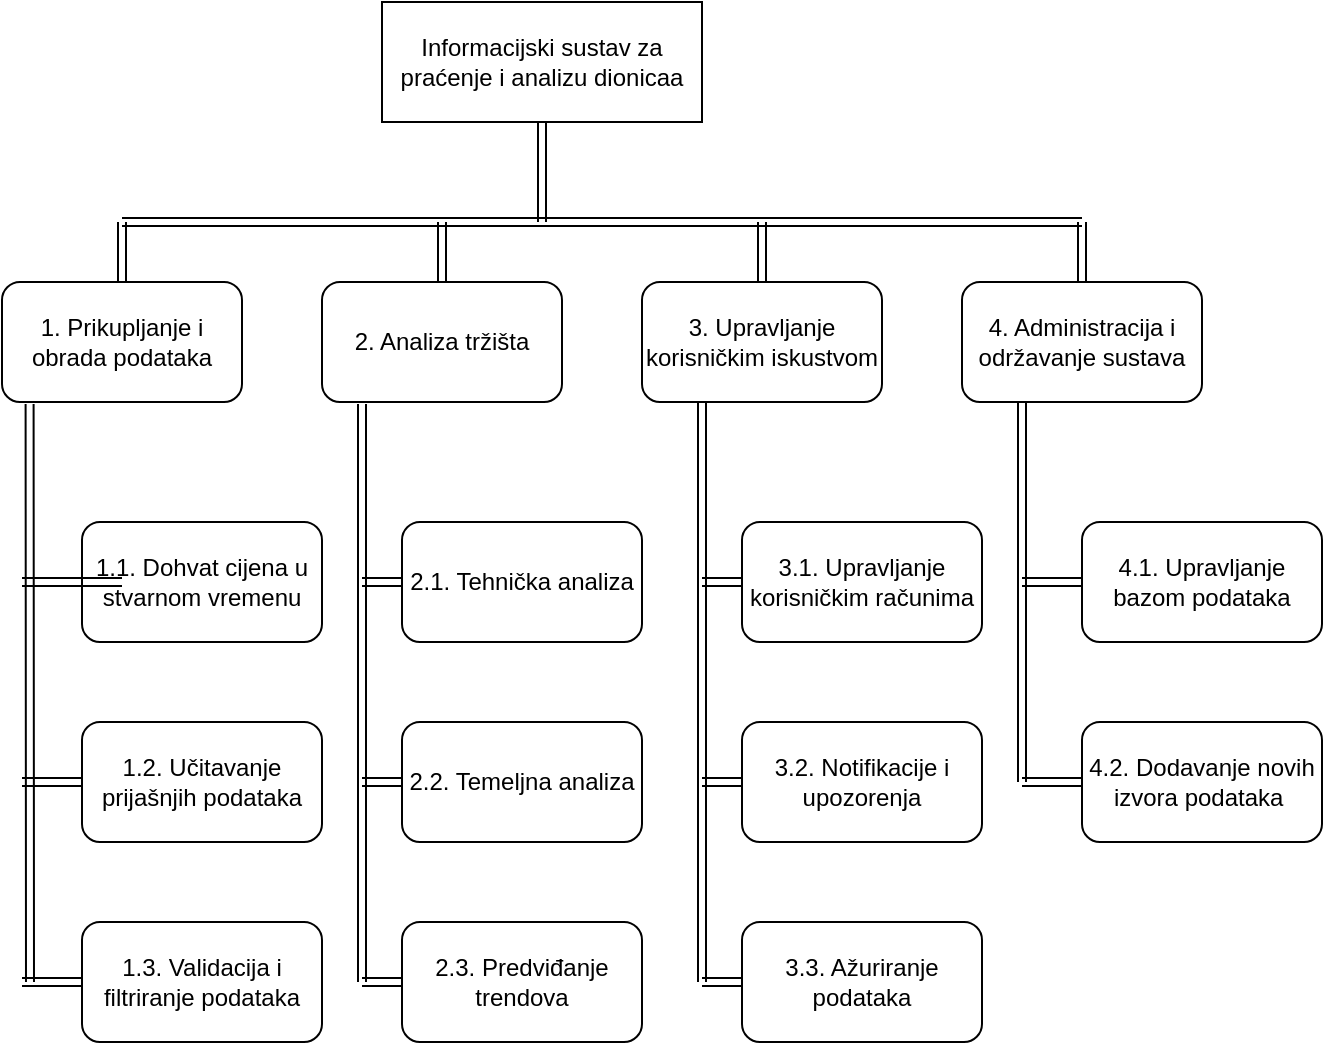 <mxfile version="27.0.8">
  <diagram name="Page-1" id="ah4-4o1aJsZ9hj4hK-Dv">
    <mxGraphModel dx="1722" dy="954" grid="1" gridSize="10" guides="1" tooltips="1" connect="1" arrows="1" fold="1" page="1" pageScale="1" pageWidth="827" pageHeight="1169" math="0" shadow="0">
      <root>
        <mxCell id="0" />
        <mxCell id="1" parent="0" />
        <mxCell id="g1hJZHoWsPPVvcOoxAAN-13" value="&lt;font&gt;Informacijski sustav za praćenje i analizu dionicaa&lt;/font&gt;" style="rounded=0;whiteSpace=wrap;html=1;fontColor=light-dark(#000000,#000000);fillColor=light-dark(#FFFFFF,#E0E0E0);strokeColor=light-dark(#000000,#000000);" parent="1" vertex="1">
          <mxGeometry x="320" y="210" width="160" height="60" as="geometry" />
        </mxCell>
        <mxCell id="K3CmXNry2SXfEpvoEd8a-2" value="&lt;font style=&quot;color: light-dark(rgb(0, 0, 0), rgb(0, 0, 0));&quot;&gt;1. Prikupljanje i obrada podataka&lt;/font&gt;" style="rounded=1;whiteSpace=wrap;html=1;fillColor=light-dark(#FFFFFF,#FFFFFF);" vertex="1" parent="1">
          <mxGeometry x="130" y="350" width="120" height="60" as="geometry" />
        </mxCell>
        <mxCell id="K3CmXNry2SXfEpvoEd8a-4" value="&lt;font style=&quot;color: light-dark(rgb(0, 0, 0), rgb(0, 0, 0));&quot;&gt;2. Analiza tržišta&lt;/font&gt;" style="rounded=1;whiteSpace=wrap;html=1;fillColor=light-dark(#FFFFFF,#FFFFFF);" vertex="1" parent="1">
          <mxGeometry x="290" y="350" width="120" height="60" as="geometry" />
        </mxCell>
        <mxCell id="K3CmXNry2SXfEpvoEd8a-5" value="&lt;font style=&quot;color: light-dark(rgb(0, 0, 0), rgb(0, 0, 0));&quot;&gt;3. Upravljanje korisničkim iskustvom&lt;/font&gt;" style="rounded=1;whiteSpace=wrap;html=1;fillColor=light-dark(#FFFFFF,#FFFFFF);" vertex="1" parent="1">
          <mxGeometry x="450" y="350" width="120" height="60" as="geometry" />
        </mxCell>
        <mxCell id="K3CmXNry2SXfEpvoEd8a-6" value="&lt;font style=&quot;color: light-dark(rgb(0, 0, 0), rgb(0, 0, 0));&quot;&gt;4. Administracija i održavanje sustava&lt;/font&gt;" style="rounded=1;whiteSpace=wrap;html=1;fillColor=light-dark(#FFFFFF,#FFFFFF);" vertex="1" parent="1">
          <mxGeometry x="610" y="350" width="120" height="60" as="geometry" />
        </mxCell>
        <mxCell id="K3CmXNry2SXfEpvoEd8a-7" value="&lt;font style=&quot;color: light-dark(rgb(0, 0, 0), rgb(0, 0, 0));&quot;&gt;1.1. Dohvat cijena u stvarnom vremenu&lt;/font&gt;" style="rounded=1;whiteSpace=wrap;html=1;fillColor=light-dark(#FFFFFF,#FFFFFF);" vertex="1" parent="1">
          <mxGeometry x="170" y="470" width="120" height="60" as="geometry" />
        </mxCell>
        <mxCell id="K3CmXNry2SXfEpvoEd8a-8" value="&lt;font style=&quot;color: light-dark(rgb(0, 0, 0), rgb(0, 0, 0));&quot;&gt;1.2. Učitavanje prijašnjih podataka&lt;/font&gt;" style="rounded=1;whiteSpace=wrap;html=1;fillColor=light-dark(#FFFFFF,#FFFFFF);" vertex="1" parent="1">
          <mxGeometry x="170" y="570" width="120" height="60" as="geometry" />
        </mxCell>
        <mxCell id="K3CmXNry2SXfEpvoEd8a-9" value="&lt;font style=&quot;color: light-dark(rgb(0, 0, 0), rgb(0, 0, 0));&quot;&gt;1.3. Validacija i filtriranje podataka&lt;/font&gt;" style="rounded=1;whiteSpace=wrap;html=1;fillColor=light-dark(#FFFFFF,#FFFFFF);" vertex="1" parent="1">
          <mxGeometry x="170" y="670" width="120" height="60" as="geometry" />
        </mxCell>
        <mxCell id="K3CmXNry2SXfEpvoEd8a-10" value="&lt;font style=&quot;color: light-dark(rgb(0, 0, 0), rgb(0, 0, 0));&quot;&gt;2.1. Tehnička analiza&lt;/font&gt;" style="rounded=1;whiteSpace=wrap;html=1;fillColor=light-dark(#FFFFFF,#FFFFFF);" vertex="1" parent="1">
          <mxGeometry x="330" y="470" width="120" height="60" as="geometry" />
        </mxCell>
        <mxCell id="K3CmXNry2SXfEpvoEd8a-11" value="&lt;font style=&quot;color: light-dark(rgb(0, 0, 0), rgb(0, 0, 0));&quot;&gt;2.2. Temeljna analiza&lt;/font&gt;" style="rounded=1;whiteSpace=wrap;html=1;fillColor=light-dark(#FFFFFF,#FFFFFF);" vertex="1" parent="1">
          <mxGeometry x="330" y="570" width="120" height="60" as="geometry" />
        </mxCell>
        <mxCell id="K3CmXNry2SXfEpvoEd8a-12" value="&lt;font style=&quot;color: light-dark(rgb(0, 0, 0), rgb(0, 0, 0));&quot;&gt;2.3. Predviđanje trendova&lt;/font&gt;" style="rounded=1;whiteSpace=wrap;html=1;fillColor=light-dark(#FFFFFF,#FFFFFF);" vertex="1" parent="1">
          <mxGeometry x="330" y="670" width="120" height="60" as="geometry" />
        </mxCell>
        <mxCell id="K3CmXNry2SXfEpvoEd8a-13" value="&lt;font style=&quot;color: light-dark(rgb(0, 0, 0), rgb(0, 0, 0));&quot;&gt;3.1. Upravljanje korisničkim računima&lt;/font&gt;" style="rounded=1;whiteSpace=wrap;html=1;fillColor=light-dark(#FFFFFF,#FFFFFF);" vertex="1" parent="1">
          <mxGeometry x="500" y="470" width="120" height="60" as="geometry" />
        </mxCell>
        <mxCell id="K3CmXNry2SXfEpvoEd8a-14" value="&lt;font style=&quot;color: light-dark(rgb(0, 0, 0), rgb(0, 0, 0));&quot;&gt;3.2. Notifikacije i upozorenja&lt;/font&gt;" style="rounded=1;whiteSpace=wrap;html=1;fillColor=light-dark(#FFFFFF,#FFFFFF);" vertex="1" parent="1">
          <mxGeometry x="500" y="570" width="120" height="60" as="geometry" />
        </mxCell>
        <mxCell id="K3CmXNry2SXfEpvoEd8a-16" value="&lt;font style=&quot;color: light-dark(rgb(0, 0, 0), rgb(0, 0, 0));&quot;&gt;4.1. Upravljanje bazom podataka&lt;/font&gt;" style="rounded=1;whiteSpace=wrap;html=1;fillColor=light-dark(#FFFFFF,#FFFFFF);" vertex="1" parent="1">
          <mxGeometry x="670" y="470" width="120" height="60" as="geometry" />
        </mxCell>
        <mxCell id="K3CmXNry2SXfEpvoEd8a-17" value="&lt;font style=&quot;color: light-dark(rgb(0, 0, 0), rgb(0, 0, 0));&quot;&gt;3.3. Ažuriranje podataka&lt;/font&gt;" style="rounded=1;whiteSpace=wrap;html=1;fillColor=light-dark(#FFFFFF,#FFFFFF);" vertex="1" parent="1">
          <mxGeometry x="500" y="670" width="120" height="60" as="geometry" />
        </mxCell>
        <mxCell id="K3CmXNry2SXfEpvoEd8a-19" value="&lt;font style=&quot;color: light-dark(rgb(0, 0, 0), rgb(0, 0, 0));&quot;&gt;4.2. Dodavanje novih izvora podataka&amp;nbsp;&lt;/font&gt;" style="rounded=1;whiteSpace=wrap;html=1;fillColor=light-dark(#FFFFFF,#FFFFFF);" vertex="1" parent="1">
          <mxGeometry x="670" y="570" width="120" height="60" as="geometry" />
        </mxCell>
        <mxCell id="K3CmXNry2SXfEpvoEd8a-20" value="" style="shape=link;html=1;rounded=0;entryX=0.5;entryY=1;entryDx=0;entryDy=0;" edge="1" parent="1" target="g1hJZHoWsPPVvcOoxAAN-13">
          <mxGeometry width="100" relative="1" as="geometry">
            <mxPoint x="400" y="320" as="sourcePoint" />
            <mxPoint x="460" y="590" as="targetPoint" />
          </mxGeometry>
        </mxCell>
        <mxCell id="K3CmXNry2SXfEpvoEd8a-21" value="" style="shape=link;html=1;rounded=0;" edge="1" parent="1">
          <mxGeometry width="100" relative="1" as="geometry">
            <mxPoint x="190" y="320" as="sourcePoint" />
            <mxPoint x="670" y="320" as="targetPoint" />
          </mxGeometry>
        </mxCell>
        <mxCell id="K3CmXNry2SXfEpvoEd8a-22" value="" style="shape=link;html=1;rounded=0;exitX=0.5;exitY=0;exitDx=0;exitDy=0;" edge="1" parent="1" source="K3CmXNry2SXfEpvoEd8a-2">
          <mxGeometry width="100" relative="1" as="geometry">
            <mxPoint x="90" y="320" as="sourcePoint" />
            <mxPoint x="190" y="320" as="targetPoint" />
          </mxGeometry>
        </mxCell>
        <mxCell id="K3CmXNry2SXfEpvoEd8a-23" value="" style="shape=link;html=1;rounded=0;entryX=0.5;entryY=0;entryDx=0;entryDy=0;" edge="1" parent="1" target="K3CmXNry2SXfEpvoEd8a-4">
          <mxGeometry width="100" relative="1" as="geometry">
            <mxPoint x="350" y="320" as="sourcePoint" />
            <mxPoint x="450" y="330" as="targetPoint" />
          </mxGeometry>
        </mxCell>
        <mxCell id="K3CmXNry2SXfEpvoEd8a-24" value="" style="shape=link;html=1;rounded=0;entryX=0.5;entryY=0;entryDx=0;entryDy=0;" edge="1" parent="1" target="K3CmXNry2SXfEpvoEd8a-5">
          <mxGeometry width="100" relative="1" as="geometry">
            <mxPoint x="510" y="320" as="sourcePoint" />
            <mxPoint x="610" y="330" as="targetPoint" />
          </mxGeometry>
        </mxCell>
        <mxCell id="K3CmXNry2SXfEpvoEd8a-26" value="" style="shape=link;html=1;rounded=0;exitX=0.5;exitY=0;exitDx=0;exitDy=0;" edge="1" parent="1" source="K3CmXNry2SXfEpvoEd8a-6">
          <mxGeometry width="100" relative="1" as="geometry">
            <mxPoint x="360" y="540" as="sourcePoint" />
            <mxPoint x="670" y="320" as="targetPoint" />
          </mxGeometry>
        </mxCell>
        <mxCell id="K3CmXNry2SXfEpvoEd8a-27" value="" style="shape=link;html=1;rounded=0;exitX=0.115;exitY=1.017;exitDx=0;exitDy=0;exitPerimeter=0;" edge="1" parent="1" source="K3CmXNry2SXfEpvoEd8a-2">
          <mxGeometry width="100" relative="1" as="geometry">
            <mxPoint x="140" y="440" as="sourcePoint" />
            <mxPoint x="144" y="700" as="targetPoint" />
          </mxGeometry>
        </mxCell>
        <mxCell id="K3CmXNry2SXfEpvoEd8a-28" value="" style="shape=link;html=1;rounded=0;entryX=0;entryY=0.5;entryDx=0;entryDy=0;" edge="1" parent="1" target="K3CmXNry2SXfEpvoEd8a-9">
          <mxGeometry width="100" relative="1" as="geometry">
            <mxPoint x="140" y="700" as="sourcePoint" />
            <mxPoint x="170" y="710" as="targetPoint" />
          </mxGeometry>
        </mxCell>
        <mxCell id="K3CmXNry2SXfEpvoEd8a-29" value="" style="shape=link;html=1;rounded=0;" edge="1" parent="1">
          <mxGeometry width="100" relative="1" as="geometry">
            <mxPoint x="140" y="600" as="sourcePoint" />
            <mxPoint x="170" y="600" as="targetPoint" />
          </mxGeometry>
        </mxCell>
        <mxCell id="K3CmXNry2SXfEpvoEd8a-30" value="" style="shape=link;html=1;rounded=0;" edge="1" parent="1">
          <mxGeometry width="100" relative="1" as="geometry">
            <mxPoint x="140" y="500" as="sourcePoint" />
            <mxPoint x="190" y="500" as="targetPoint" />
          </mxGeometry>
        </mxCell>
        <mxCell id="K3CmXNry2SXfEpvoEd8a-31" value="" style="shape=link;html=1;rounded=0;" edge="1" parent="1">
          <mxGeometry width="100" relative="1" as="geometry">
            <mxPoint x="310" y="411" as="sourcePoint" />
            <mxPoint x="310" y="700" as="targetPoint" />
          </mxGeometry>
        </mxCell>
        <mxCell id="K3CmXNry2SXfEpvoEd8a-32" value="" style="shape=link;html=1;rounded=0;entryX=0;entryY=0.5;entryDx=0;entryDy=0;" edge="1" parent="1" target="K3CmXNry2SXfEpvoEd8a-12">
          <mxGeometry width="100" relative="1" as="geometry">
            <mxPoint x="310" y="700" as="sourcePoint" />
            <mxPoint x="340" y="780" as="targetPoint" />
          </mxGeometry>
        </mxCell>
        <mxCell id="K3CmXNry2SXfEpvoEd8a-33" value="" style="shape=link;html=1;rounded=0;entryX=0;entryY=0.5;entryDx=0;entryDy=0;" edge="1" parent="1" target="K3CmXNry2SXfEpvoEd8a-11">
          <mxGeometry width="100" relative="1" as="geometry">
            <mxPoint x="310" y="600" as="sourcePoint" />
            <mxPoint x="440" y="660" as="targetPoint" />
          </mxGeometry>
        </mxCell>
        <mxCell id="K3CmXNry2SXfEpvoEd8a-34" value="" style="shape=link;html=1;rounded=0;entryX=0;entryY=0.5;entryDx=0;entryDy=0;" edge="1" parent="1" target="K3CmXNry2SXfEpvoEd8a-10">
          <mxGeometry width="100" relative="1" as="geometry">
            <mxPoint x="310" y="500" as="sourcePoint" />
            <mxPoint x="440" y="550" as="targetPoint" />
          </mxGeometry>
        </mxCell>
        <mxCell id="K3CmXNry2SXfEpvoEd8a-36" value="" style="shape=link;html=1;rounded=0;exitX=0.25;exitY=1;exitDx=0;exitDy=0;" edge="1" parent="1" source="K3CmXNry2SXfEpvoEd8a-5">
          <mxGeometry width="100" relative="1" as="geometry">
            <mxPoint x="470" y="420" as="sourcePoint" />
            <mxPoint x="480" y="700" as="targetPoint" />
          </mxGeometry>
        </mxCell>
        <mxCell id="K3CmXNry2SXfEpvoEd8a-37" value="" style="shape=link;html=1;rounded=0;entryX=0;entryY=0.5;entryDx=0;entryDy=0;" edge="1" parent="1" target="K3CmXNry2SXfEpvoEd8a-17">
          <mxGeometry width="100" relative="1" as="geometry">
            <mxPoint x="480" y="700" as="sourcePoint" />
            <mxPoint x="460" y="780" as="targetPoint" />
          </mxGeometry>
        </mxCell>
        <mxCell id="K3CmXNry2SXfEpvoEd8a-38" value="" style="shape=link;html=1;rounded=0;entryX=0;entryY=0.5;entryDx=0;entryDy=0;" edge="1" parent="1" target="K3CmXNry2SXfEpvoEd8a-14">
          <mxGeometry width="100" relative="1" as="geometry">
            <mxPoint x="480" y="600" as="sourcePoint" />
            <mxPoint x="610" y="650" as="targetPoint" />
          </mxGeometry>
        </mxCell>
        <mxCell id="K3CmXNry2SXfEpvoEd8a-39" value="" style="shape=link;html=1;rounded=0;entryX=0;entryY=0.5;entryDx=0;entryDy=0;" edge="1" parent="1" target="K3CmXNry2SXfEpvoEd8a-13">
          <mxGeometry width="100" relative="1" as="geometry">
            <mxPoint x="480" y="500" as="sourcePoint" />
            <mxPoint x="610" y="540" as="targetPoint" />
          </mxGeometry>
        </mxCell>
        <mxCell id="K3CmXNry2SXfEpvoEd8a-40" value="" style="shape=link;html=1;rounded=0;exitX=0.25;exitY=1;exitDx=0;exitDy=0;" edge="1" parent="1" source="K3CmXNry2SXfEpvoEd8a-6">
          <mxGeometry width="100" relative="1" as="geometry">
            <mxPoint x="630" y="460" as="sourcePoint" />
            <mxPoint x="640" y="600" as="targetPoint" />
          </mxGeometry>
        </mxCell>
        <mxCell id="K3CmXNry2SXfEpvoEd8a-41" value="" style="shape=link;html=1;rounded=0;entryX=0;entryY=0.5;entryDx=0;entryDy=0;" edge="1" parent="1" target="K3CmXNry2SXfEpvoEd8a-19">
          <mxGeometry width="100" relative="1" as="geometry">
            <mxPoint x="640" y="600" as="sourcePoint" />
            <mxPoint x="760" y="670" as="targetPoint" />
          </mxGeometry>
        </mxCell>
        <mxCell id="K3CmXNry2SXfEpvoEd8a-42" value="" style="shape=link;html=1;rounded=0;entryX=0;entryY=0.5;entryDx=0;entryDy=0;" edge="1" parent="1" target="K3CmXNry2SXfEpvoEd8a-16">
          <mxGeometry width="100" relative="1" as="geometry">
            <mxPoint x="640" y="500" as="sourcePoint" />
            <mxPoint x="780" y="460" as="targetPoint" />
          </mxGeometry>
        </mxCell>
      </root>
    </mxGraphModel>
  </diagram>
</mxfile>
